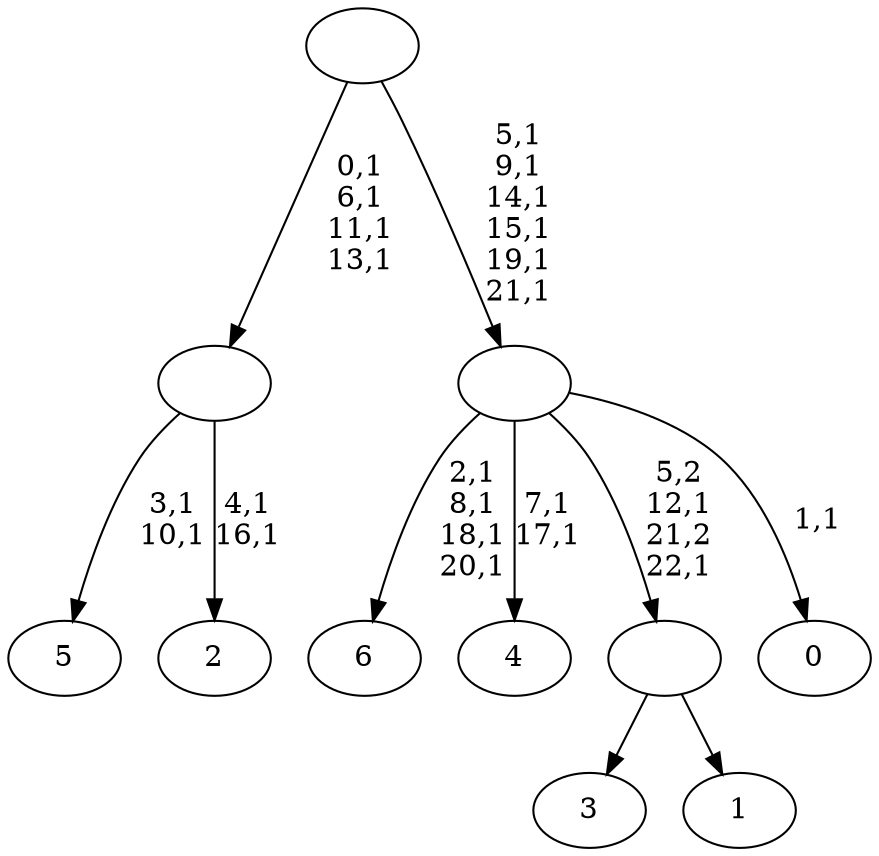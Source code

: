 digraph T {
	30 [label="6"]
	25 [label="5"]
	22 [label="4"]
	19 [label="3"]
	18 [label="2"]
	15 [label=""]
	11 [label="1"]
	10 [label=""]
	8 [label="0"]
	6 [label=""]
	0 [label=""]
	15 -> 18 [label="4,1\n16,1"]
	15 -> 25 [label="3,1\n10,1"]
	10 -> 19 [label=""]
	10 -> 11 [label=""]
	6 -> 8 [label="1,1"]
	6 -> 10 [label="5,2\n12,1\n21,2\n22,1"]
	6 -> 22 [label="7,1\n17,1"]
	6 -> 30 [label="2,1\n8,1\n18,1\n20,1"]
	0 -> 6 [label="5,1\n9,1\n14,1\n15,1\n19,1\n21,1"]
	0 -> 15 [label="0,1\n6,1\n11,1\n13,1"]
}
